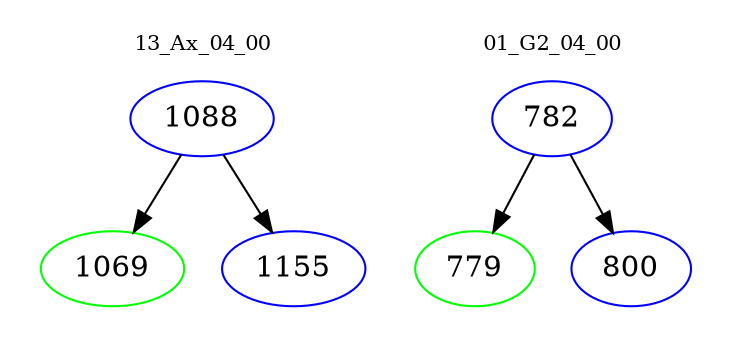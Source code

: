 digraph{
subgraph cluster_0 {
color = white
label = "13_Ax_04_00";
fontsize=10;
T0_1088 [label="1088", color="blue"]
T0_1088 -> T0_1069 [color="black"]
T0_1069 [label="1069", color="green"]
T0_1088 -> T0_1155 [color="black"]
T0_1155 [label="1155", color="blue"]
}
subgraph cluster_1 {
color = white
label = "01_G2_04_00";
fontsize=10;
T1_782 [label="782", color="blue"]
T1_782 -> T1_779 [color="black"]
T1_779 [label="779", color="green"]
T1_782 -> T1_800 [color="black"]
T1_800 [label="800", color="blue"]
}
}
